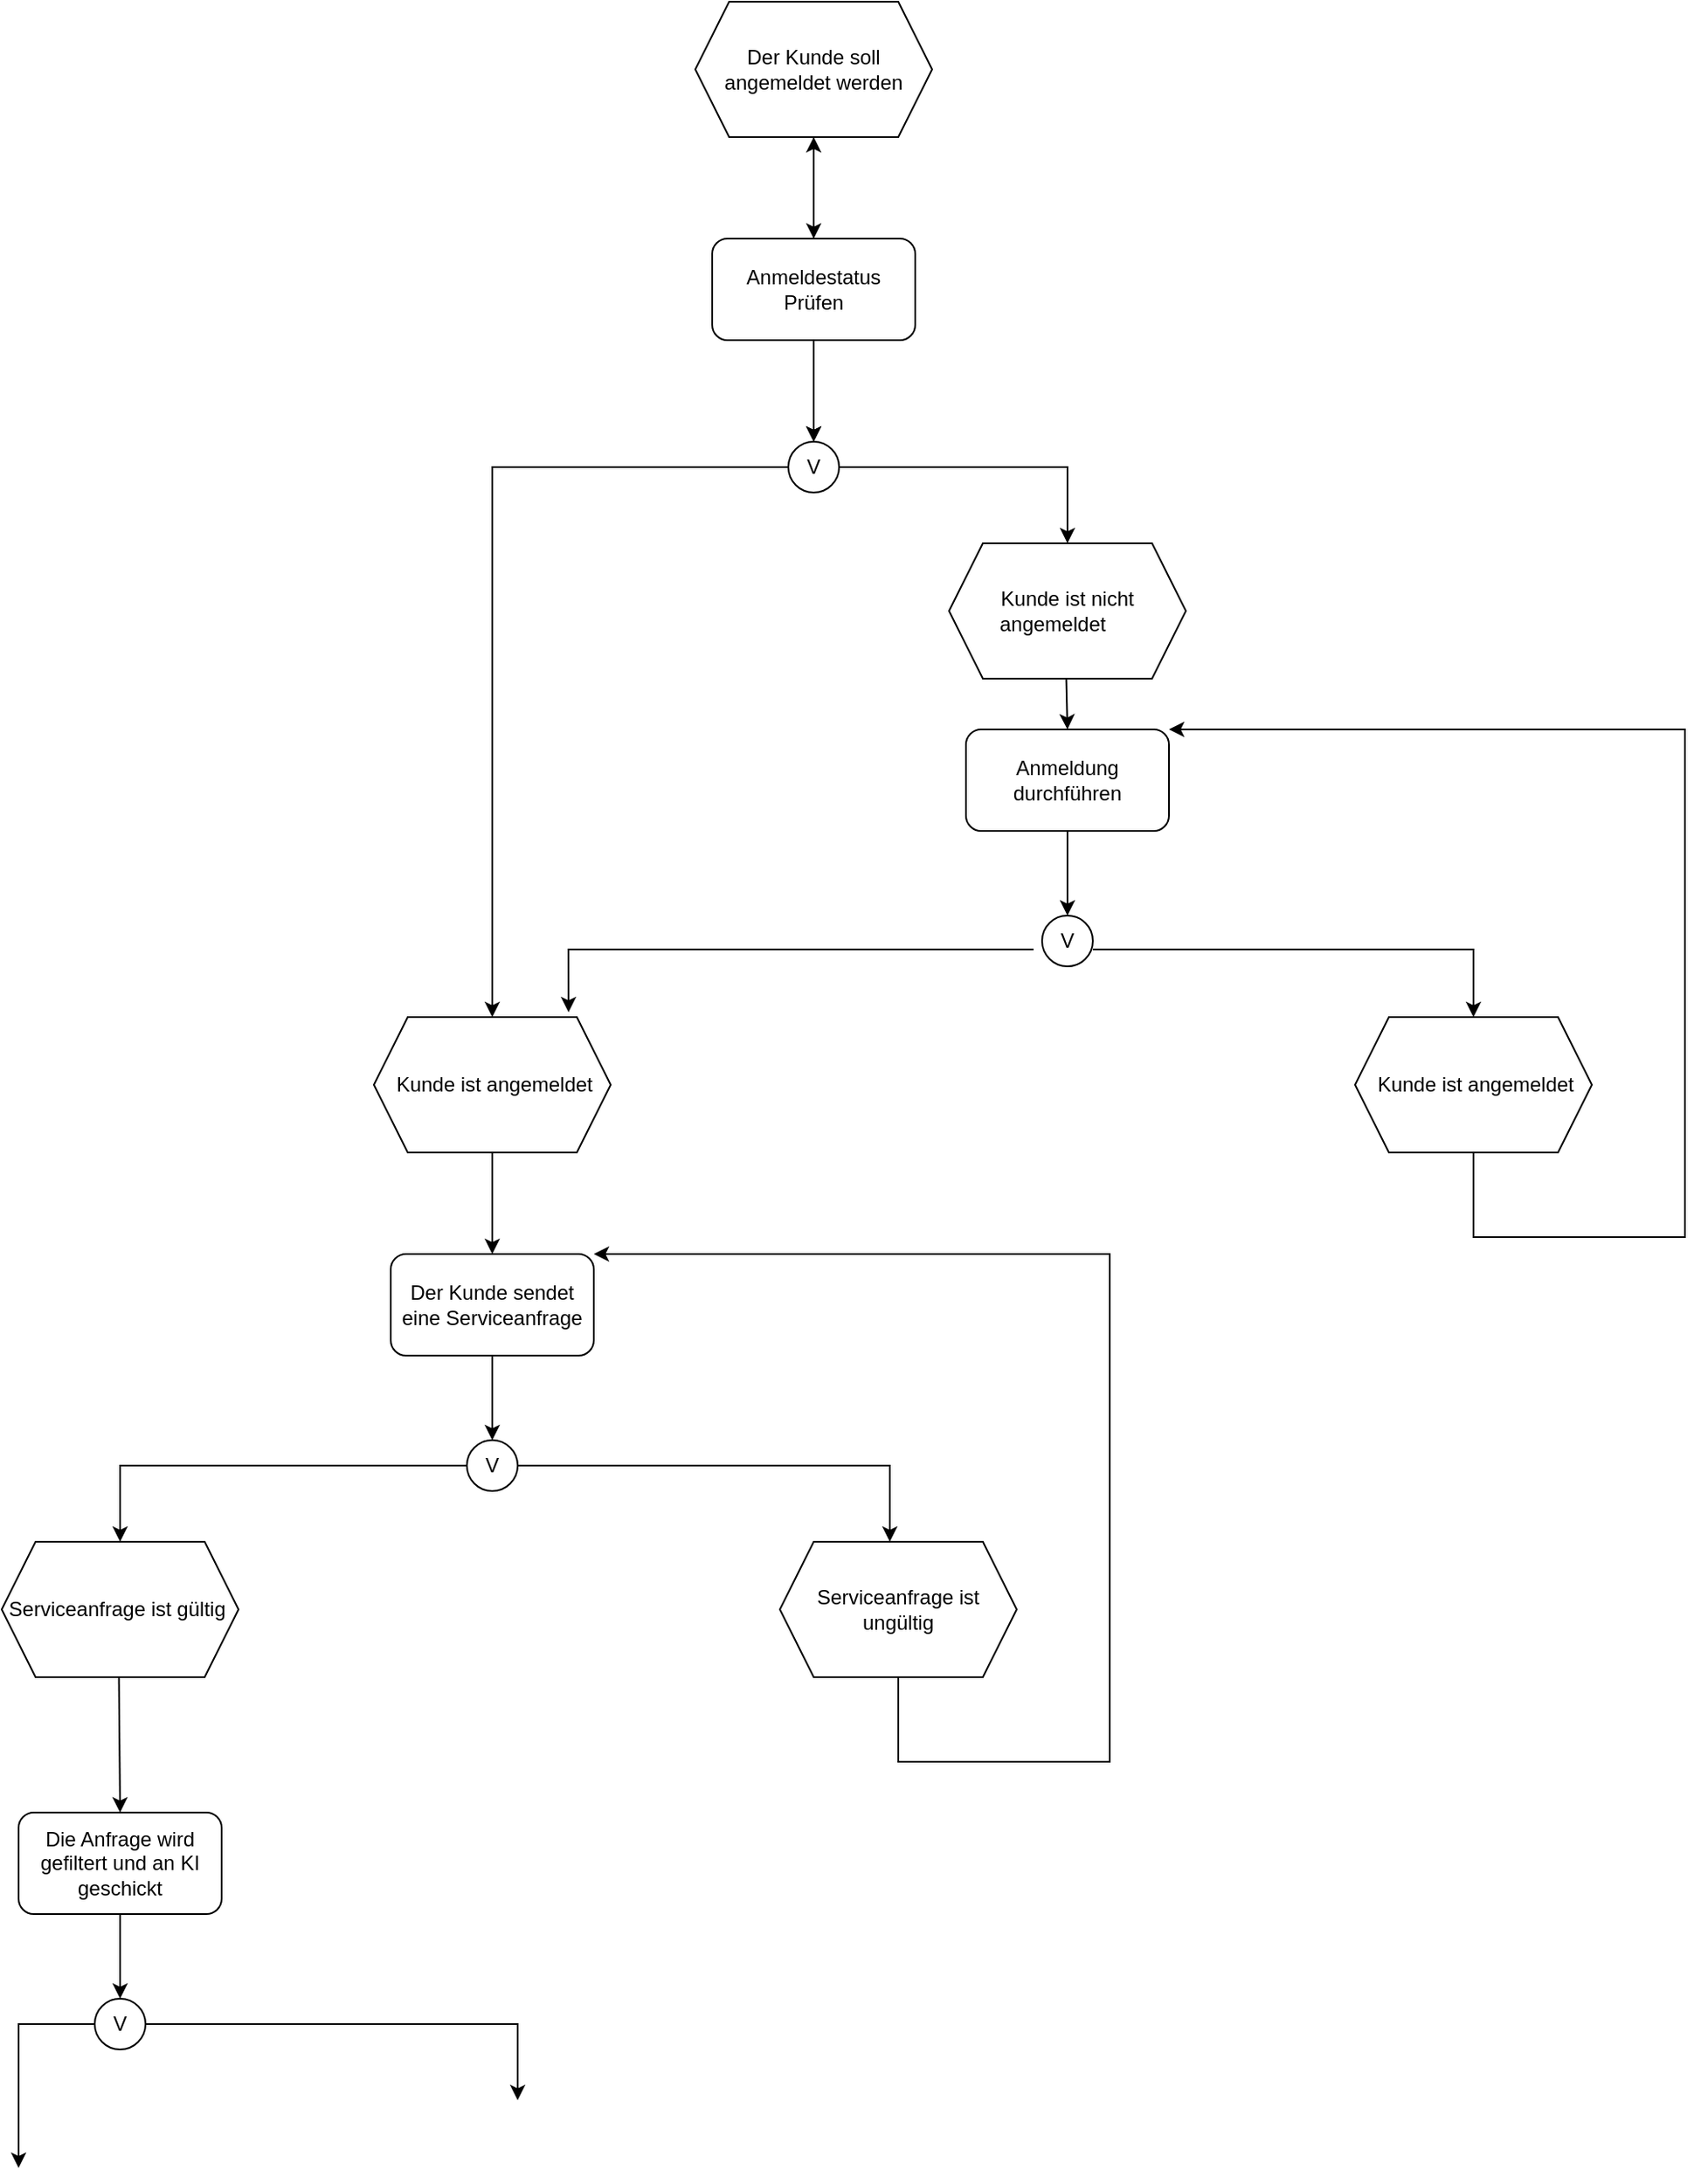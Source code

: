 <mxfile version="24.7.17">
  <diagram name="Page-1" id="8ce9d11a-91a2-4d17-14d8-a56ed91bf033">
    <mxGraphModel dx="1500" dy="796" grid="1" gridSize="10" guides="1" tooltips="1" connect="1" arrows="1" fold="1" page="1" pageScale="1" pageWidth="1100" pageHeight="850" background="none" math="0" shadow="0">
      <root>
        <mxCell id="0" />
        <mxCell id="1" parent="0" />
        <mxCell id="GY3HH0PPxPcZLD8sV_lU-1" value="Der Kunde soll angemeldet werden" style="shape=hexagon;perimeter=hexagonPerimeter2;whiteSpace=wrap;html=1;fixedSize=1;" vertex="1" parent="1">
          <mxGeometry x="480" y="20" width="140" height="80" as="geometry" />
        </mxCell>
        <mxCell id="GY3HH0PPxPcZLD8sV_lU-2" value="" style="endArrow=classic;html=1;rounded=0;exitX=0.5;exitY=1;exitDx=0;exitDy=0;" edge="1" parent="1" source="GY3HH0PPxPcZLD8sV_lU-1">
          <mxGeometry width="50" height="50" relative="1" as="geometry">
            <mxPoint x="410" y="350" as="sourcePoint" />
            <mxPoint x="550" y="160" as="targetPoint" />
          </mxGeometry>
        </mxCell>
        <mxCell id="GY3HH0PPxPcZLD8sV_lU-12" value="" style="edgeStyle=orthogonalEdgeStyle;rounded=0;orthogonalLoop=1;jettySize=auto;html=1;" edge="1" parent="1" source="GY3HH0PPxPcZLD8sV_lU-3" target="GY3HH0PPxPcZLD8sV_lU-4">
          <mxGeometry relative="1" as="geometry" />
        </mxCell>
        <mxCell id="GY3HH0PPxPcZLD8sV_lU-15" value="" style="edgeStyle=orthogonalEdgeStyle;rounded=0;orthogonalLoop=1;jettySize=auto;html=1;" edge="1" parent="1" source="GY3HH0PPxPcZLD8sV_lU-3" target="GY3HH0PPxPcZLD8sV_lU-1">
          <mxGeometry relative="1" as="geometry" />
        </mxCell>
        <mxCell id="GY3HH0PPxPcZLD8sV_lU-3" value="Anmeldestatus Prüfen" style="rounded=1;whiteSpace=wrap;html=1;" vertex="1" parent="1">
          <mxGeometry x="490" y="160" width="120" height="60" as="geometry" />
        </mxCell>
        <mxCell id="GY3HH0PPxPcZLD8sV_lU-4" value="V" style="ellipse;whiteSpace=wrap;html=1;aspect=fixed;" vertex="1" parent="1">
          <mxGeometry x="535" y="280" width="30" height="30" as="geometry" />
        </mxCell>
        <mxCell id="GY3HH0PPxPcZLD8sV_lU-5" value="" style="endArrow=classic;html=1;rounded=0;exitX=0.5;exitY=1;exitDx=0;exitDy=0;" edge="1" parent="1">
          <mxGeometry width="50" height="50" relative="1" as="geometry">
            <mxPoint x="550" y="220" as="sourcePoint" />
            <mxPoint x="550" y="280" as="targetPoint" />
          </mxGeometry>
        </mxCell>
        <mxCell id="GY3HH0PPxPcZLD8sV_lU-7" value="" style="endArrow=classic;html=1;rounded=0;exitX=1;exitY=0.5;exitDx=0;exitDy=0;" edge="1" parent="1" source="GY3HH0PPxPcZLD8sV_lU-4">
          <mxGeometry width="50" height="50" relative="1" as="geometry">
            <mxPoint x="610" y="300" as="sourcePoint" />
            <mxPoint x="700" y="340" as="targetPoint" />
            <Array as="points">
              <mxPoint x="700" y="295" />
            </Array>
          </mxGeometry>
        </mxCell>
        <mxCell id="GY3HH0PPxPcZLD8sV_lU-8" value="" style="endArrow=classic;html=1;rounded=0;exitX=0;exitY=0.5;exitDx=0;exitDy=0;entryX=0.5;entryY=0;entryDx=0;entryDy=0;" edge="1" parent="1" source="GY3HH0PPxPcZLD8sV_lU-4" target="GY3HH0PPxPcZLD8sV_lU-10">
          <mxGeometry width="50" height="50" relative="1" as="geometry">
            <mxPoint x="540" y="300" as="sourcePoint" />
            <mxPoint x="360" y="560" as="targetPoint" />
            <Array as="points">
              <mxPoint x="360" y="295" />
              <mxPoint x="360" y="560" />
            </Array>
          </mxGeometry>
        </mxCell>
        <mxCell id="GY3HH0PPxPcZLD8sV_lU-9" value="Kunde ist nicht angemeldet&lt;span style=&quot;white-space: pre;&quot;&gt;&#x9;&lt;/span&gt;" style="shape=hexagon;perimeter=hexagonPerimeter2;whiteSpace=wrap;html=1;fixedSize=1;" vertex="1" parent="1">
          <mxGeometry x="630" y="340" width="140" height="80" as="geometry" />
        </mxCell>
        <mxCell id="GY3HH0PPxPcZLD8sV_lU-10" value="&lt;div style=&quot;&quot;&gt;&lt;span style=&quot;background-color: initial;&quot;&gt;&amp;nbsp; &amp;nbsp;Kunde ist angemeldet&lt;/span&gt;&lt;span style=&quot;background-color: initial; white-space: pre;&quot;&gt;&#x9;&lt;/span&gt;&lt;/div&gt;" style="shape=hexagon;perimeter=hexagonPerimeter2;whiteSpace=wrap;html=1;fixedSize=1;align=center;" vertex="1" parent="1">
          <mxGeometry x="290" y="620" width="140" height="80" as="geometry" />
        </mxCell>
        <mxCell id="GY3HH0PPxPcZLD8sV_lU-11" value="Anmeldung durchführen" style="rounded=1;whiteSpace=wrap;html=1;" vertex="1" parent="1">
          <mxGeometry x="640" y="450" width="120" height="60" as="geometry" />
        </mxCell>
        <mxCell id="GY3HH0PPxPcZLD8sV_lU-13" value="" style="endArrow=classic;html=1;rounded=0;exitX=0.5;exitY=1;exitDx=0;exitDy=0;entryX=0.5;entryY=0;entryDx=0;entryDy=0;" edge="1" parent="1" target="GY3HH0PPxPcZLD8sV_lU-11">
          <mxGeometry width="50" height="50" relative="1" as="geometry">
            <mxPoint x="699.29" y="420" as="sourcePoint" />
            <mxPoint x="699.29" y="480" as="targetPoint" />
          </mxGeometry>
        </mxCell>
        <mxCell id="GY3HH0PPxPcZLD8sV_lU-14" value="&lt;div style=&quot;&quot;&gt;&lt;span style=&quot;background-color: initial;&quot;&gt;&amp;nbsp; &amp;nbsp;Kunde ist angemeldet&lt;/span&gt;&lt;span style=&quot;background-color: initial; white-space: pre;&quot;&gt;&#x9;&lt;/span&gt;&lt;/div&gt;" style="shape=hexagon;perimeter=hexagonPerimeter2;whiteSpace=wrap;html=1;fixedSize=1;align=center;" vertex="1" parent="1">
          <mxGeometry x="870" y="620" width="140" height="80" as="geometry" />
        </mxCell>
        <mxCell id="GY3HH0PPxPcZLD8sV_lU-17" value="" style="endArrow=classic;html=1;rounded=0;exitX=0.5;exitY=1;exitDx=0;exitDy=0;" edge="1" parent="1" source="GY3HH0PPxPcZLD8sV_lU-18">
          <mxGeometry width="50" height="50" relative="1" as="geometry">
            <mxPoint x="709.29" y="430" as="sourcePoint" />
            <mxPoint x="700" y="560" as="targetPoint" />
          </mxGeometry>
        </mxCell>
        <mxCell id="GY3HH0PPxPcZLD8sV_lU-19" value="" style="endArrow=classic;html=1;rounded=0;exitX=0.5;exitY=1;exitDx=0;exitDy=0;" edge="1" parent="1" source="GY3HH0PPxPcZLD8sV_lU-11" target="GY3HH0PPxPcZLD8sV_lU-18">
          <mxGeometry width="50" height="50" relative="1" as="geometry">
            <mxPoint x="700" y="510" as="sourcePoint" />
            <mxPoint x="700" y="560" as="targetPoint" />
          </mxGeometry>
        </mxCell>
        <mxCell id="GY3HH0PPxPcZLD8sV_lU-18" value="V" style="ellipse;whiteSpace=wrap;html=1;aspect=fixed;" vertex="1" parent="1">
          <mxGeometry x="685" y="560" width="30" height="30" as="geometry" />
        </mxCell>
        <mxCell id="GY3HH0PPxPcZLD8sV_lU-20" value="" style="endArrow=classic;html=1;rounded=0;exitX=1;exitY=0.5;exitDx=0;exitDy=0;entryX=0.5;entryY=0;entryDx=0;entryDy=0;" edge="1" parent="1" target="GY3HH0PPxPcZLD8sV_lU-14">
          <mxGeometry width="50" height="50" relative="1" as="geometry">
            <mxPoint x="715" y="580" as="sourcePoint" />
            <mxPoint x="850" y="625" as="targetPoint" />
            <Array as="points">
              <mxPoint x="940" y="580" />
            </Array>
          </mxGeometry>
        </mxCell>
        <mxCell id="GY3HH0PPxPcZLD8sV_lU-21" value="" style="endArrow=classic;html=1;rounded=0;exitX=0.5;exitY=1;exitDx=0;exitDy=0;entryX=1;entryY=0;entryDx=0;entryDy=0;" edge="1" parent="1" source="GY3HH0PPxPcZLD8sV_lU-14" target="GY3HH0PPxPcZLD8sV_lU-11">
          <mxGeometry width="50" height="50" relative="1" as="geometry">
            <mxPoint x="930" y="730" as="sourcePoint" />
            <mxPoint x="1050" y="300" as="targetPoint" />
            <Array as="points">
              <mxPoint x="940" y="750" />
              <mxPoint x="1065" y="750" />
              <mxPoint x="1065" y="450" />
            </Array>
          </mxGeometry>
        </mxCell>
        <mxCell id="GY3HH0PPxPcZLD8sV_lU-22" value="" style="endArrow=classic;html=1;rounded=0;entryX=0.822;entryY=-0.036;entryDx=0;entryDy=0;entryPerimeter=0;" edge="1" parent="1" target="GY3HH0PPxPcZLD8sV_lU-10">
          <mxGeometry width="50" height="50" relative="1" as="geometry">
            <mxPoint x="680" y="580" as="sourcePoint" />
            <mxPoint x="950" y="630" as="targetPoint" />
            <Array as="points">
              <mxPoint x="405" y="580" />
            </Array>
          </mxGeometry>
        </mxCell>
        <mxCell id="GY3HH0PPxPcZLD8sV_lU-23" value="" style="endArrow=classic;html=1;rounded=0;exitX=0.5;exitY=1;exitDx=0;exitDy=0;" edge="1" parent="1" source="GY3HH0PPxPcZLD8sV_lU-10">
          <mxGeometry width="50" height="50" relative="1" as="geometry">
            <mxPoint x="400" y="730" as="sourcePoint" />
            <mxPoint x="360" y="760" as="targetPoint" />
          </mxGeometry>
        </mxCell>
        <mxCell id="GY3HH0PPxPcZLD8sV_lU-24" value="Der Kunde sendet eine Serviceanfrage" style="rounded=1;whiteSpace=wrap;html=1;" vertex="1" parent="1">
          <mxGeometry x="300" y="760" width="120" height="60" as="geometry" />
        </mxCell>
        <mxCell id="GY3HH0PPxPcZLD8sV_lU-29" value="" style="endArrow=classic;html=1;rounded=0;exitX=0.5;exitY=1;exitDx=0;exitDy=0;" edge="1" parent="1" source="GY3HH0PPxPcZLD8sV_lU-24">
          <mxGeometry width="50" height="50" relative="1" as="geometry">
            <mxPoint x="354" y="820" as="sourcePoint" />
            <mxPoint x="360" y="870" as="targetPoint" />
          </mxGeometry>
        </mxCell>
        <mxCell id="GY3HH0PPxPcZLD8sV_lU-31" value="" style="endArrow=classic;html=1;rounded=0;exitX=0.5;exitY=1;exitDx=0;exitDy=0;" edge="1" parent="1" source="GY3HH0PPxPcZLD8sV_lU-32">
          <mxGeometry width="50" height="50" relative="1" as="geometry">
            <mxPoint x="364.29" y="740" as="sourcePoint" />
            <mxPoint x="355" y="870" as="targetPoint" />
          </mxGeometry>
        </mxCell>
        <mxCell id="GY3HH0PPxPcZLD8sV_lU-33" value="" style="endArrow=classic;html=1;rounded=0;exitX=1;exitY=0.5;exitDx=0;exitDy=0;entryX=0.5;entryY=0;entryDx=0;entryDy=0;" edge="1" parent="1" source="GY3HH0PPxPcZLD8sV_lU-32">
          <mxGeometry width="50" height="50" relative="1" as="geometry">
            <mxPoint x="370" y="890" as="sourcePoint" />
            <mxPoint x="595" y="930" as="targetPoint" />
            <Array as="points">
              <mxPoint x="595" y="885" />
            </Array>
          </mxGeometry>
        </mxCell>
        <mxCell id="GY3HH0PPxPcZLD8sV_lU-34" value="" style="endArrow=classic;html=1;rounded=0;exitX=0;exitY=0.5;exitDx=0;exitDy=0;" edge="1" parent="1" source="GY3HH0PPxPcZLD8sV_lU-32">
          <mxGeometry width="50" height="50" relative="1" as="geometry">
            <mxPoint x="335" y="890" as="sourcePoint" />
            <mxPoint x="140" y="930" as="targetPoint" />
            <Array as="points">
              <mxPoint x="140" y="885" />
            </Array>
          </mxGeometry>
        </mxCell>
        <mxCell id="GY3HH0PPxPcZLD8sV_lU-35" value="" style="endArrow=classic;html=1;rounded=0;exitX=1;exitY=0.5;exitDx=0;exitDy=0;entryX=0.5;entryY=0;entryDx=0;entryDy=0;" edge="1" parent="1" target="GY3HH0PPxPcZLD8sV_lU-32">
          <mxGeometry width="50" height="50" relative="1" as="geometry">
            <mxPoint x="370" y="890" as="sourcePoint" />
            <mxPoint x="595" y="930" as="targetPoint" />
            <Array as="points" />
          </mxGeometry>
        </mxCell>
        <mxCell id="GY3HH0PPxPcZLD8sV_lU-32" value="V" style="ellipse;whiteSpace=wrap;html=1;aspect=fixed;" vertex="1" parent="1">
          <mxGeometry x="345" y="870" width="30" height="30" as="geometry" />
        </mxCell>
        <mxCell id="GY3HH0PPxPcZLD8sV_lU-36" value="Serviceanfrage ist gültig&amp;nbsp;" style="shape=hexagon;perimeter=hexagonPerimeter2;whiteSpace=wrap;html=1;fixedSize=1;" vertex="1" parent="1">
          <mxGeometry x="70" y="930" width="140" height="80" as="geometry" />
        </mxCell>
        <mxCell id="GY3HH0PPxPcZLD8sV_lU-37" value="Serviceanfrage ist ungültig" style="shape=hexagon;perimeter=hexagonPerimeter2;whiteSpace=wrap;html=1;fixedSize=1;" vertex="1" parent="1">
          <mxGeometry x="530" y="930" width="140" height="80" as="geometry" />
        </mxCell>
        <mxCell id="GY3HH0PPxPcZLD8sV_lU-38" value="" style="endArrow=classic;html=1;rounded=0;exitX=0.5;exitY=1;exitDx=0;exitDy=0;entryX=1;entryY=0;entryDx=0;entryDy=0;" edge="1" parent="1">
          <mxGeometry width="50" height="50" relative="1" as="geometry">
            <mxPoint x="600" y="1010" as="sourcePoint" />
            <mxPoint x="420" y="760" as="targetPoint" />
            <Array as="points">
              <mxPoint x="600" y="1060" />
              <mxPoint x="725" y="1060" />
              <mxPoint x="725" y="760" />
            </Array>
          </mxGeometry>
        </mxCell>
        <mxCell id="GY3HH0PPxPcZLD8sV_lU-39" value="" style="endArrow=classic;html=1;rounded=0;exitX=0.5;exitY=1;exitDx=0;exitDy=0;entryX=0.5;entryY=0;entryDx=0;entryDy=0;" edge="1" parent="1" target="GY3HH0PPxPcZLD8sV_lU-40">
          <mxGeometry width="50" height="50" relative="1" as="geometry">
            <mxPoint x="139.29" y="1010" as="sourcePoint" />
            <mxPoint x="139.29" y="1070" as="targetPoint" />
          </mxGeometry>
        </mxCell>
        <mxCell id="GY3HH0PPxPcZLD8sV_lU-40" value="Die Anfrage wird gefiltert und an KI geschickt" style="rounded=1;whiteSpace=wrap;html=1;" vertex="1" parent="1">
          <mxGeometry x="80" y="1090" width="120" height="60" as="geometry" />
        </mxCell>
        <mxCell id="GY3HH0PPxPcZLD8sV_lU-42" value="" style="endArrow=classic;html=1;rounded=0;exitX=0.5;exitY=1;exitDx=0;exitDy=0;" edge="1" parent="1">
          <mxGeometry width="50" height="50" relative="1" as="geometry">
            <mxPoint x="140" y="1150" as="sourcePoint" />
            <mxPoint x="140" y="1200" as="targetPoint" />
          </mxGeometry>
        </mxCell>
        <mxCell id="GY3HH0PPxPcZLD8sV_lU-43" value="" style="endArrow=classic;html=1;rounded=0;exitX=0.5;exitY=1;exitDx=0;exitDy=0;" edge="1" parent="1" source="GY3HH0PPxPcZLD8sV_lU-47">
          <mxGeometry width="50" height="50" relative="1" as="geometry">
            <mxPoint x="144.29" y="1070" as="sourcePoint" />
            <mxPoint x="135" y="1200" as="targetPoint" />
          </mxGeometry>
        </mxCell>
        <mxCell id="GY3HH0PPxPcZLD8sV_lU-44" value="" style="endArrow=classic;html=1;rounded=0;exitX=1;exitY=0.5;exitDx=0;exitDy=0;entryX=0.5;entryY=0;entryDx=0;entryDy=0;" edge="1" parent="1" source="GY3HH0PPxPcZLD8sV_lU-47">
          <mxGeometry width="50" height="50" relative="1" as="geometry">
            <mxPoint x="150" y="1220" as="sourcePoint" />
            <mxPoint x="375" y="1260" as="targetPoint" />
            <Array as="points">
              <mxPoint x="375" y="1215" />
            </Array>
          </mxGeometry>
        </mxCell>
        <mxCell id="GY3HH0PPxPcZLD8sV_lU-45" value="" style="endArrow=classic;html=1;rounded=0;exitX=0;exitY=0.5;exitDx=0;exitDy=0;" edge="1" parent="1" source="GY3HH0PPxPcZLD8sV_lU-47">
          <mxGeometry width="50" height="50" relative="1" as="geometry">
            <mxPoint x="115" y="1220" as="sourcePoint" />
            <mxPoint x="80" y="1300" as="targetPoint" />
            <Array as="points">
              <mxPoint x="80" y="1215" />
            </Array>
          </mxGeometry>
        </mxCell>
        <mxCell id="GY3HH0PPxPcZLD8sV_lU-46" value="" style="endArrow=classic;html=1;rounded=0;exitX=1;exitY=0.5;exitDx=0;exitDy=0;entryX=0.5;entryY=0;entryDx=0;entryDy=0;" edge="1" parent="1" target="GY3HH0PPxPcZLD8sV_lU-47">
          <mxGeometry width="50" height="50" relative="1" as="geometry">
            <mxPoint x="150" y="1220" as="sourcePoint" />
            <mxPoint x="375" y="1260" as="targetPoint" />
            <Array as="points" />
          </mxGeometry>
        </mxCell>
        <mxCell id="GY3HH0PPxPcZLD8sV_lU-47" value="V" style="ellipse;whiteSpace=wrap;html=1;aspect=fixed;" vertex="1" parent="1">
          <mxGeometry x="125" y="1200" width="30" height="30" as="geometry" />
        </mxCell>
      </root>
    </mxGraphModel>
  </diagram>
</mxfile>
